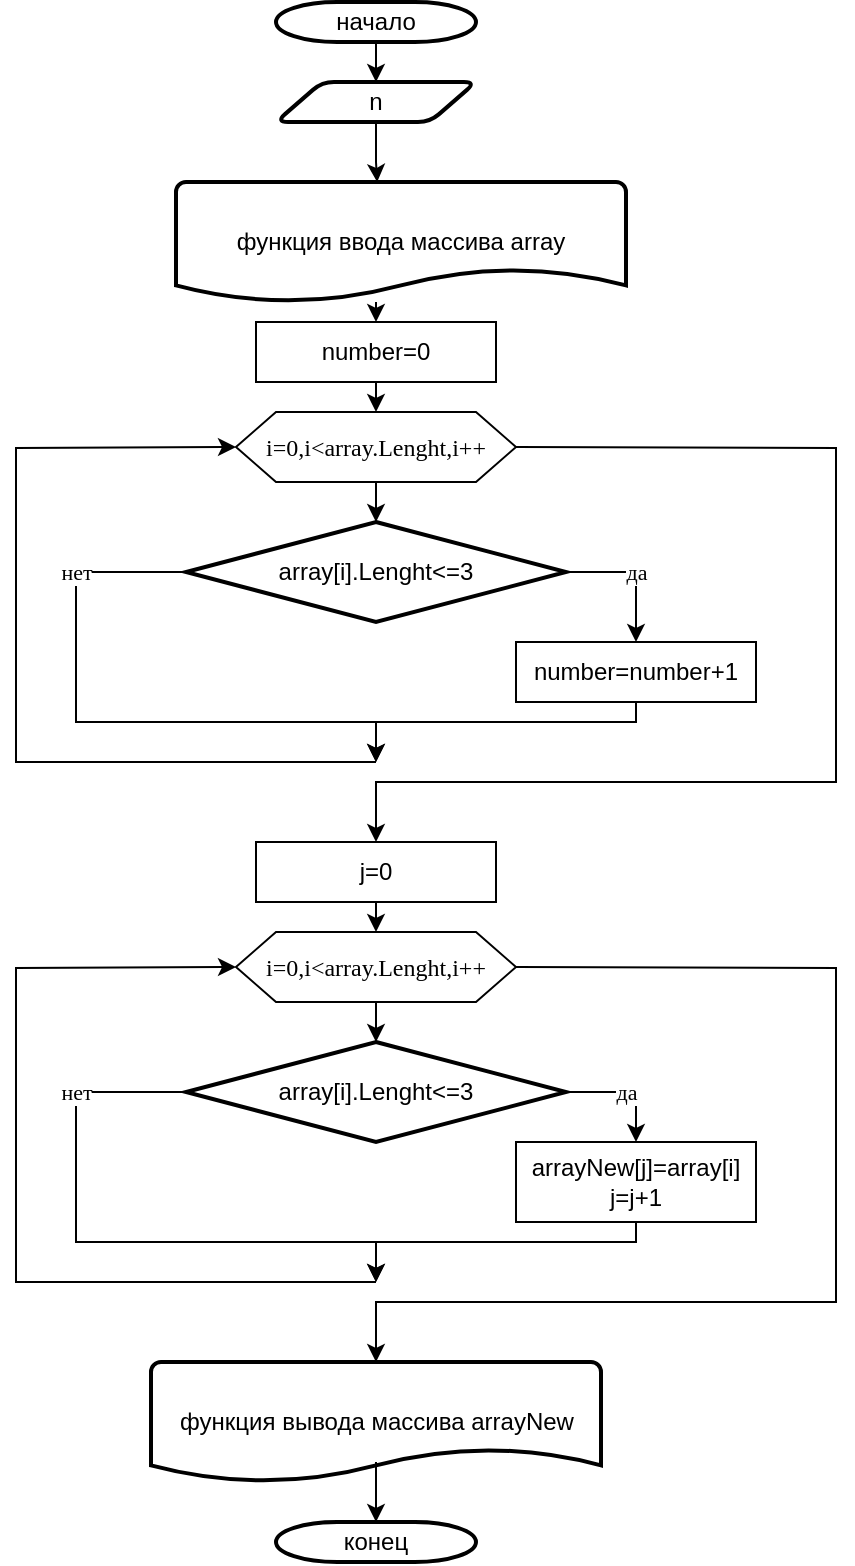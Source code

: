 <mxfile version="20.5.3" type="device"><diagram id="M06IDCNh2o4j4iw43o0e" name="Страница 1"><mxGraphModel dx="1240" dy="1812" grid="1" gridSize="10" guides="1" tooltips="1" connect="1" arrows="1" fold="1" page="1" pageScale="1" pageWidth="827" pageHeight="1169" math="0" shadow="0"><root><mxCell id="0"/><mxCell id="1" parent="0"/><mxCell id="HqMepnT4iUlS0KJxE9t9-8" style="edgeStyle=orthogonalEdgeStyle;rounded=0;orthogonalLoop=1;jettySize=auto;html=1;fontFamily=Times New Roman;" edge="1" parent="1" source="HqMepnT4iUlS0KJxE9t9-1" target="HqMepnT4iUlS0KJxE9t9-3"><mxGeometry relative="1" as="geometry"><mxPoint x="740" y="130" as="targetPoint"/></mxGeometry></mxCell><mxCell id="HqMepnT4iUlS0KJxE9t9-1" value="&lt;font style=&quot;vertical-align: inherit;&quot;&gt;&lt;font face=&quot;Times New Roman&quot; style=&quot;vertical-align: inherit;&quot;&gt;i=0,i&amp;lt;array.Lenght,i++&lt;/font&gt;&lt;/font&gt;" style="shape=hexagon;perimeter=hexagonPerimeter2;whiteSpace=wrap;html=1;fixedSize=1;align=center;" vertex="1" parent="1"><mxGeometry x="550" y="95" width="140" height="35" as="geometry"/></mxCell><mxCell id="HqMepnT4iUlS0KJxE9t9-6" style="edgeStyle=orthogonalEdgeStyle;rounded=0;orthogonalLoop=1;jettySize=auto;html=1;exitX=0.5;exitY=1;exitDx=0;exitDy=0;fontFamily=Times New Roman;entryX=0.5;entryY=0;entryDx=0;entryDy=0;" edge="1" parent="1" source="HqMepnT4iUlS0KJxE9t9-2" target="HqMepnT4iUlS0KJxE9t9-1"><mxGeometry relative="1" as="geometry"><mxPoint x="620" y="75" as="targetPoint"/></mxGeometry></mxCell><mxCell id="HqMepnT4iUlS0KJxE9t9-2" value="number=0" style="rounded=0;whiteSpace=wrap;html=1;" vertex="1" parent="1"><mxGeometry x="560" y="50" width="120" height="30" as="geometry"/></mxCell><mxCell id="HqMepnT4iUlS0KJxE9t9-9" value="да" style="edgeStyle=orthogonalEdgeStyle;rounded=0;orthogonalLoop=1;jettySize=auto;html=1;exitX=1;exitY=0.5;exitDx=0;exitDy=0;exitPerimeter=0;entryX=0.5;entryY=0;entryDx=0;entryDy=0;fontFamily=Times New Roman;" edge="1" parent="1" source="HqMepnT4iUlS0KJxE9t9-3" target="HqMepnT4iUlS0KJxE9t9-4"><mxGeometry relative="1" as="geometry"/></mxCell><mxCell id="HqMepnT4iUlS0KJxE9t9-11" value="нет" style="edgeStyle=orthogonalEdgeStyle;rounded=0;orthogonalLoop=1;jettySize=auto;html=1;exitX=0;exitY=0.5;exitDx=0;exitDy=0;exitPerimeter=0;fontFamily=Times New Roman;" edge="1" parent="1" source="HqMepnT4iUlS0KJxE9t9-3"><mxGeometry x="-0.633" relative="1" as="geometry"><mxPoint x="620" y="270" as="targetPoint"/><Array as="points"><mxPoint x="470" y="175"/><mxPoint x="470" y="250"/><mxPoint x="620" y="250"/></Array><mxPoint as="offset"/></mxGeometry></mxCell><mxCell id="HqMepnT4iUlS0KJxE9t9-3" value="array[i].Lenght&amp;lt;=3" style="strokeWidth=2;html=1;shape=mxgraph.flowchart.decision;whiteSpace=wrap;" vertex="1" parent="1"><mxGeometry x="525" y="150" width="190" height="50" as="geometry"/></mxCell><mxCell id="HqMepnT4iUlS0KJxE9t9-13" style="edgeStyle=orthogonalEdgeStyle;rounded=0;orthogonalLoop=1;jettySize=auto;html=1;fontFamily=Times New Roman;exitX=0.5;exitY=1;exitDx=0;exitDy=0;" edge="1" parent="1" source="HqMepnT4iUlS0KJxE9t9-4"><mxGeometry relative="1" as="geometry"><mxPoint x="620" y="270" as="targetPoint"/><Array as="points"><mxPoint x="750" y="250"/><mxPoint x="620" y="250"/></Array></mxGeometry></mxCell><mxCell id="HqMepnT4iUlS0KJxE9t9-4" value="number=number+1" style="rounded=0;whiteSpace=wrap;html=1;" vertex="1" parent="1"><mxGeometry x="690" y="210" width="120" height="30" as="geometry"/></mxCell><mxCell id="HqMepnT4iUlS0KJxE9t9-14" value="" style="endArrow=classic;html=1;rounded=0;fontFamily=Times New Roman;entryX=0;entryY=0.5;entryDx=0;entryDy=0;" edge="1" parent="1" target="HqMepnT4iUlS0KJxE9t9-1"><mxGeometry width="50" height="50" relative="1" as="geometry"><mxPoint x="620" y="270" as="sourcePoint"/><mxPoint x="510" y="190" as="targetPoint"/><Array as="points"><mxPoint x="440" y="270"/><mxPoint x="440" y="113"/></Array></mxGeometry></mxCell><mxCell id="HqMepnT4iUlS0KJxE9t9-15" value="" style="endArrow=classic;html=1;rounded=0;fontFamily=Times New Roman;exitX=1;exitY=0.5;exitDx=0;exitDy=0;" edge="1" parent="1" source="HqMepnT4iUlS0KJxE9t9-1"><mxGeometry width="50" height="50" relative="1" as="geometry"><mxPoint x="460" y="240" as="sourcePoint"/><mxPoint x="620" y="310" as="targetPoint"/><Array as="points"><mxPoint x="850" y="113"/><mxPoint x="850" y="280"/><mxPoint x="620" y="280"/></Array></mxGeometry></mxCell><mxCell id="HqMepnT4iUlS0KJxE9t9-16" value="j=0" style="rounded=0;whiteSpace=wrap;html=1;" vertex="1" parent="1"><mxGeometry x="560" y="310" width="120" height="30" as="geometry"/></mxCell><mxCell id="HqMepnT4iUlS0KJxE9t9-17" style="edgeStyle=orthogonalEdgeStyle;rounded=0;orthogonalLoop=1;jettySize=auto;html=1;fontFamily=Times New Roman;" edge="1" parent="1" source="HqMepnT4iUlS0KJxE9t9-18" target="HqMepnT4iUlS0KJxE9t9-23"><mxGeometry relative="1" as="geometry"><mxPoint x="740" y="390" as="targetPoint"/></mxGeometry></mxCell><mxCell id="HqMepnT4iUlS0KJxE9t9-18" value="&lt;font style=&quot;vertical-align: inherit;&quot;&gt;&lt;font face=&quot;Times New Roman&quot; style=&quot;vertical-align: inherit;&quot;&gt;i=0,i&amp;lt;array.Lenght,i++&lt;/font&gt;&lt;/font&gt;" style="shape=hexagon;perimeter=hexagonPerimeter2;whiteSpace=wrap;html=1;fixedSize=1;align=center;" vertex="1" parent="1"><mxGeometry x="550" y="355" width="140" height="35" as="geometry"/></mxCell><mxCell id="HqMepnT4iUlS0KJxE9t9-19" style="edgeStyle=orthogonalEdgeStyle;rounded=0;orthogonalLoop=1;jettySize=auto;html=1;exitX=0.5;exitY=1;exitDx=0;exitDy=0;fontFamily=Times New Roman;entryX=0.5;entryY=0;entryDx=0;entryDy=0;" edge="1" parent="1" target="HqMepnT4iUlS0KJxE9t9-18"><mxGeometry relative="1" as="geometry"><mxPoint x="620" y="335" as="targetPoint"/><mxPoint x="620.0" y="340" as="sourcePoint"/></mxGeometry></mxCell><mxCell id="HqMepnT4iUlS0KJxE9t9-21" value="да" style="edgeStyle=orthogonalEdgeStyle;rounded=0;orthogonalLoop=1;jettySize=auto;html=1;exitX=1;exitY=0.5;exitDx=0;exitDy=0;exitPerimeter=0;entryX=0.5;entryY=0;entryDx=0;entryDy=0;fontFamily=Times New Roman;" edge="1" parent="1" source="HqMepnT4iUlS0KJxE9t9-23" target="HqMepnT4iUlS0KJxE9t9-25"><mxGeometry relative="1" as="geometry"/></mxCell><mxCell id="HqMepnT4iUlS0KJxE9t9-22" value="нет" style="edgeStyle=orthogonalEdgeStyle;rounded=0;orthogonalLoop=1;jettySize=auto;html=1;exitX=0;exitY=0.5;exitDx=0;exitDy=0;exitPerimeter=0;fontFamily=Times New Roman;" edge="1" parent="1" source="HqMepnT4iUlS0KJxE9t9-23"><mxGeometry x="-0.633" relative="1" as="geometry"><mxPoint x="620.0" y="530" as="targetPoint"/><Array as="points"><mxPoint x="470" y="435"/><mxPoint x="470" y="510"/><mxPoint x="620" y="510"/></Array><mxPoint as="offset"/></mxGeometry></mxCell><mxCell id="HqMepnT4iUlS0KJxE9t9-23" value="array[i].Lenght&amp;lt;=3" style="strokeWidth=2;html=1;shape=mxgraph.flowchart.decision;whiteSpace=wrap;" vertex="1" parent="1"><mxGeometry x="525" y="410" width="190" height="50" as="geometry"/></mxCell><mxCell id="HqMepnT4iUlS0KJxE9t9-24" style="edgeStyle=orthogonalEdgeStyle;rounded=0;orthogonalLoop=1;jettySize=auto;html=1;fontFamily=Times New Roman;exitX=0.5;exitY=1;exitDx=0;exitDy=0;" edge="1" parent="1" source="HqMepnT4iUlS0KJxE9t9-25"><mxGeometry relative="1" as="geometry"><mxPoint x="620.0" y="530" as="targetPoint"/><Array as="points"><mxPoint x="750" y="510"/><mxPoint x="620" y="510"/></Array></mxGeometry></mxCell><mxCell id="HqMepnT4iUlS0KJxE9t9-25" value="arrayNew[j]=array[i]&lt;br&gt;j=j+1" style="rounded=0;whiteSpace=wrap;html=1;" vertex="1" parent="1"><mxGeometry x="690" y="460" width="120" height="40" as="geometry"/></mxCell><mxCell id="HqMepnT4iUlS0KJxE9t9-26" value="" style="endArrow=classic;html=1;rounded=0;fontFamily=Times New Roman;entryX=0;entryY=0.5;entryDx=0;entryDy=0;" edge="1" parent="1" target="HqMepnT4iUlS0KJxE9t9-18"><mxGeometry width="50" height="50" relative="1" as="geometry"><mxPoint x="620.0" y="530" as="sourcePoint"/><mxPoint x="510" y="450" as="targetPoint"/><Array as="points"><mxPoint x="440" y="530"/><mxPoint x="440" y="373"/></Array></mxGeometry></mxCell><mxCell id="HqMepnT4iUlS0KJxE9t9-27" value="" style="endArrow=classic;html=1;rounded=0;fontFamily=Times New Roman;exitX=1;exitY=0.5;exitDx=0;exitDy=0;" edge="1" parent="1" source="HqMepnT4iUlS0KJxE9t9-18"><mxGeometry width="50" height="50" relative="1" as="geometry"><mxPoint x="460" y="500" as="sourcePoint"/><mxPoint x="620.0" y="570" as="targetPoint"/><Array as="points"><mxPoint x="850" y="373"/><mxPoint x="850" y="540"/><mxPoint x="620" y="540"/></Array></mxGeometry></mxCell><mxCell id="HqMepnT4iUlS0KJxE9t9-29" value="функция вывода массива arrayNew" style="strokeWidth=2;html=1;shape=mxgraph.flowchart.document2;whiteSpace=wrap;size=0.277;" vertex="1" parent="1"><mxGeometry x="507.5" y="570" width="225" height="60" as="geometry"/></mxCell><mxCell id="HqMepnT4iUlS0KJxE9t9-31" value="конец" style="strokeWidth=2;html=1;shape=mxgraph.flowchart.terminator;whiteSpace=wrap;" vertex="1" parent="1"><mxGeometry x="570" y="650" width="100" height="20" as="geometry"/></mxCell><mxCell id="HqMepnT4iUlS0KJxE9t9-32" value="" style="endArrow=classic;html=1;rounded=0;fontFamily=Times New Roman;entryX=0.5;entryY=0;entryDx=0;entryDy=0;entryPerimeter=0;" edge="1" parent="1" target="HqMepnT4iUlS0KJxE9t9-31"><mxGeometry width="50" height="50" relative="1" as="geometry"><mxPoint x="620" y="620" as="sourcePoint"/><mxPoint x="620" y="700" as="targetPoint"/></mxGeometry></mxCell><mxCell id="HqMepnT4iUlS0KJxE9t9-33" value="функция ввода массива array" style="strokeWidth=2;html=1;shape=mxgraph.flowchart.document2;whiteSpace=wrap;size=0.277;" vertex="1" parent="1"><mxGeometry x="520" y="-20" width="225" height="60" as="geometry"/></mxCell><mxCell id="HqMepnT4iUlS0KJxE9t9-37" style="edgeStyle=orthogonalEdgeStyle;rounded=0;orthogonalLoop=1;jettySize=auto;html=1;exitX=0.5;exitY=1;exitDx=0;exitDy=0;exitPerimeter=0;entryX=0.5;entryY=0;entryDx=0;entryDy=0;fontFamily=Times New Roman;" edge="1" parent="1" source="HqMepnT4iUlS0KJxE9t9-34" target="HqMepnT4iUlS0KJxE9t9-36"><mxGeometry relative="1" as="geometry"/></mxCell><mxCell id="HqMepnT4iUlS0KJxE9t9-34" value="начало" style="strokeWidth=2;html=1;shape=mxgraph.flowchart.terminator;whiteSpace=wrap;" vertex="1" parent="1"><mxGeometry x="570" y="-110" width="100" height="20" as="geometry"/></mxCell><mxCell id="HqMepnT4iUlS0KJxE9t9-38" style="edgeStyle=orthogonalEdgeStyle;rounded=0;orthogonalLoop=1;jettySize=auto;html=1;fontFamily=Times New Roman;entryX=0.447;entryY=0;entryDx=0;entryDy=0;entryPerimeter=0;" edge="1" parent="1" source="HqMepnT4iUlS0KJxE9t9-36" target="HqMepnT4iUlS0KJxE9t9-33"><mxGeometry relative="1" as="geometry"/></mxCell><mxCell id="HqMepnT4iUlS0KJxE9t9-36" value="&lt;font style=&quot;vertical-align: inherit;&quot;&gt;&lt;font style=&quot;vertical-align: inherit;&quot;&gt;n&lt;/font&gt;&lt;/font&gt;" style="shape=parallelogram;html=1;strokeWidth=2;perimeter=parallelogramPerimeter;whiteSpace=wrap;rounded=1;arcSize=12;size=0.23;" vertex="1" parent="1"><mxGeometry x="570" y="-70" width="100" height="20" as="geometry"/></mxCell><mxCell id="HqMepnT4iUlS0KJxE9t9-39" value="" style="endArrow=classic;html=1;rounded=0;fontFamily=Times New Roman;" edge="1" parent="1" target="HqMepnT4iUlS0KJxE9t9-2"><mxGeometry width="50" height="50" relative="1" as="geometry"><mxPoint x="620" y="40" as="sourcePoint"/><mxPoint x="450" y="50" as="targetPoint"/></mxGeometry></mxCell></root></mxGraphModel></diagram></mxfile>